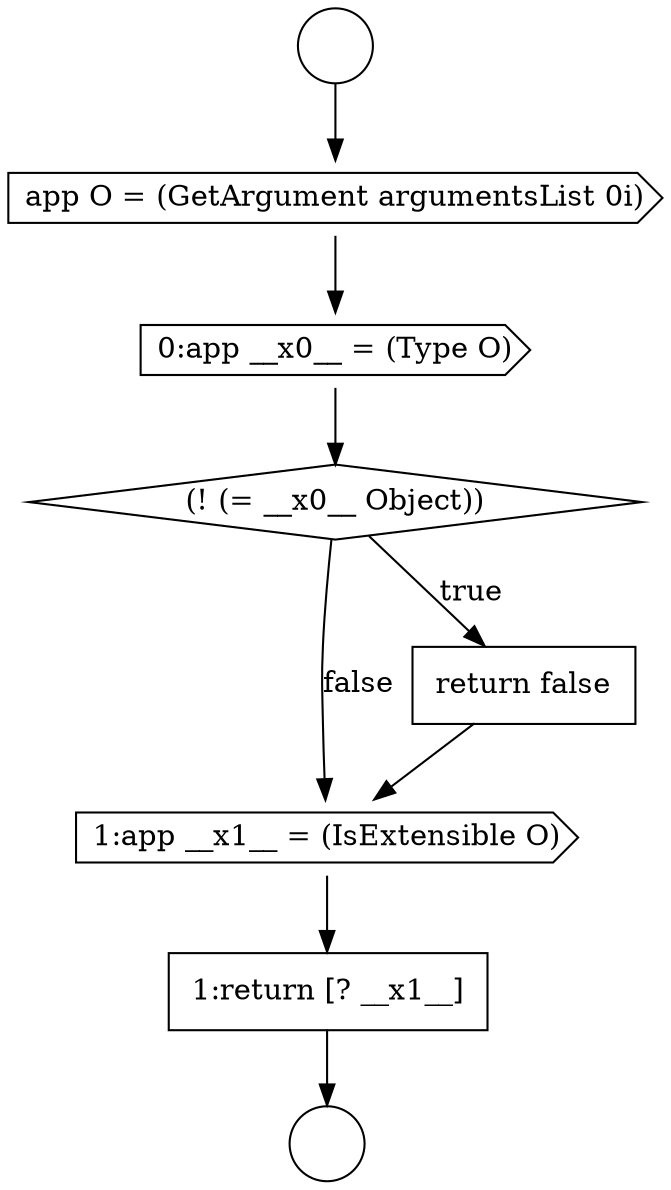digraph {
  node12094 [shape=cds, label=<<font color="black">0:app __x0__ = (Type O)</font>> color="black" fillcolor="white" style=filled]
  node12097 [shape=cds, label=<<font color="black">1:app __x1__ = (IsExtensible O)</font>> color="black" fillcolor="white" style=filled]
  node12095 [shape=diamond, label=<<font color="black">(! (= __x0__ Object))</font>> color="black" fillcolor="white" style=filled]
  node12091 [shape=circle label=" " color="black" fillcolor="white" style=filled]
  node12096 [shape=none, margin=0, label=<<font color="black">
    <table border="0" cellborder="1" cellspacing="0" cellpadding="10">
      <tr><td align="left">return false</td></tr>
    </table>
  </font>> color="black" fillcolor="white" style=filled]
  node12092 [shape=circle label=" " color="black" fillcolor="white" style=filled]
  node12093 [shape=cds, label=<<font color="black">app O = (GetArgument argumentsList 0i)</font>> color="black" fillcolor="white" style=filled]
  node12098 [shape=none, margin=0, label=<<font color="black">
    <table border="0" cellborder="1" cellspacing="0" cellpadding="10">
      <tr><td align="left">1:return [? __x1__]</td></tr>
    </table>
  </font>> color="black" fillcolor="white" style=filled]
  node12096 -> node12097 [ color="black"]
  node12094 -> node12095 [ color="black"]
  node12093 -> node12094 [ color="black"]
  node12095 -> node12096 [label=<<font color="black">true</font>> color="black"]
  node12095 -> node12097 [label=<<font color="black">false</font>> color="black"]
  node12091 -> node12093 [ color="black"]
  node12098 -> node12092 [ color="black"]
  node12097 -> node12098 [ color="black"]
}
